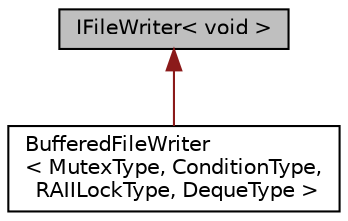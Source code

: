 digraph "IFileWriter&lt; void &gt;"
{
 // LATEX_PDF_SIZE
  edge [fontname="Helvetica",fontsize="10",labelfontname="Helvetica",labelfontsize="10"];
  node [fontname="Helvetica",fontsize="10",shape=record];
  Node1 [label="IFileWriter\< void \>",height=0.2,width=0.4,color="black", fillcolor="grey75", style="filled", fontcolor="black",tooltip=" "];
  Node1 -> Node2 [dir="back",color="firebrick4",fontsize="10",style="solid",fontname="Helvetica"];
  Node2 [label="BufferedFileWriter\l\< MutexType, ConditionType,\l RAIILockType, DequeType \>",height=0.2,width=0.4,color="black", fillcolor="white", style="filled",URL="$classBufferedFileWriter.html",tooltip=" "];
}
